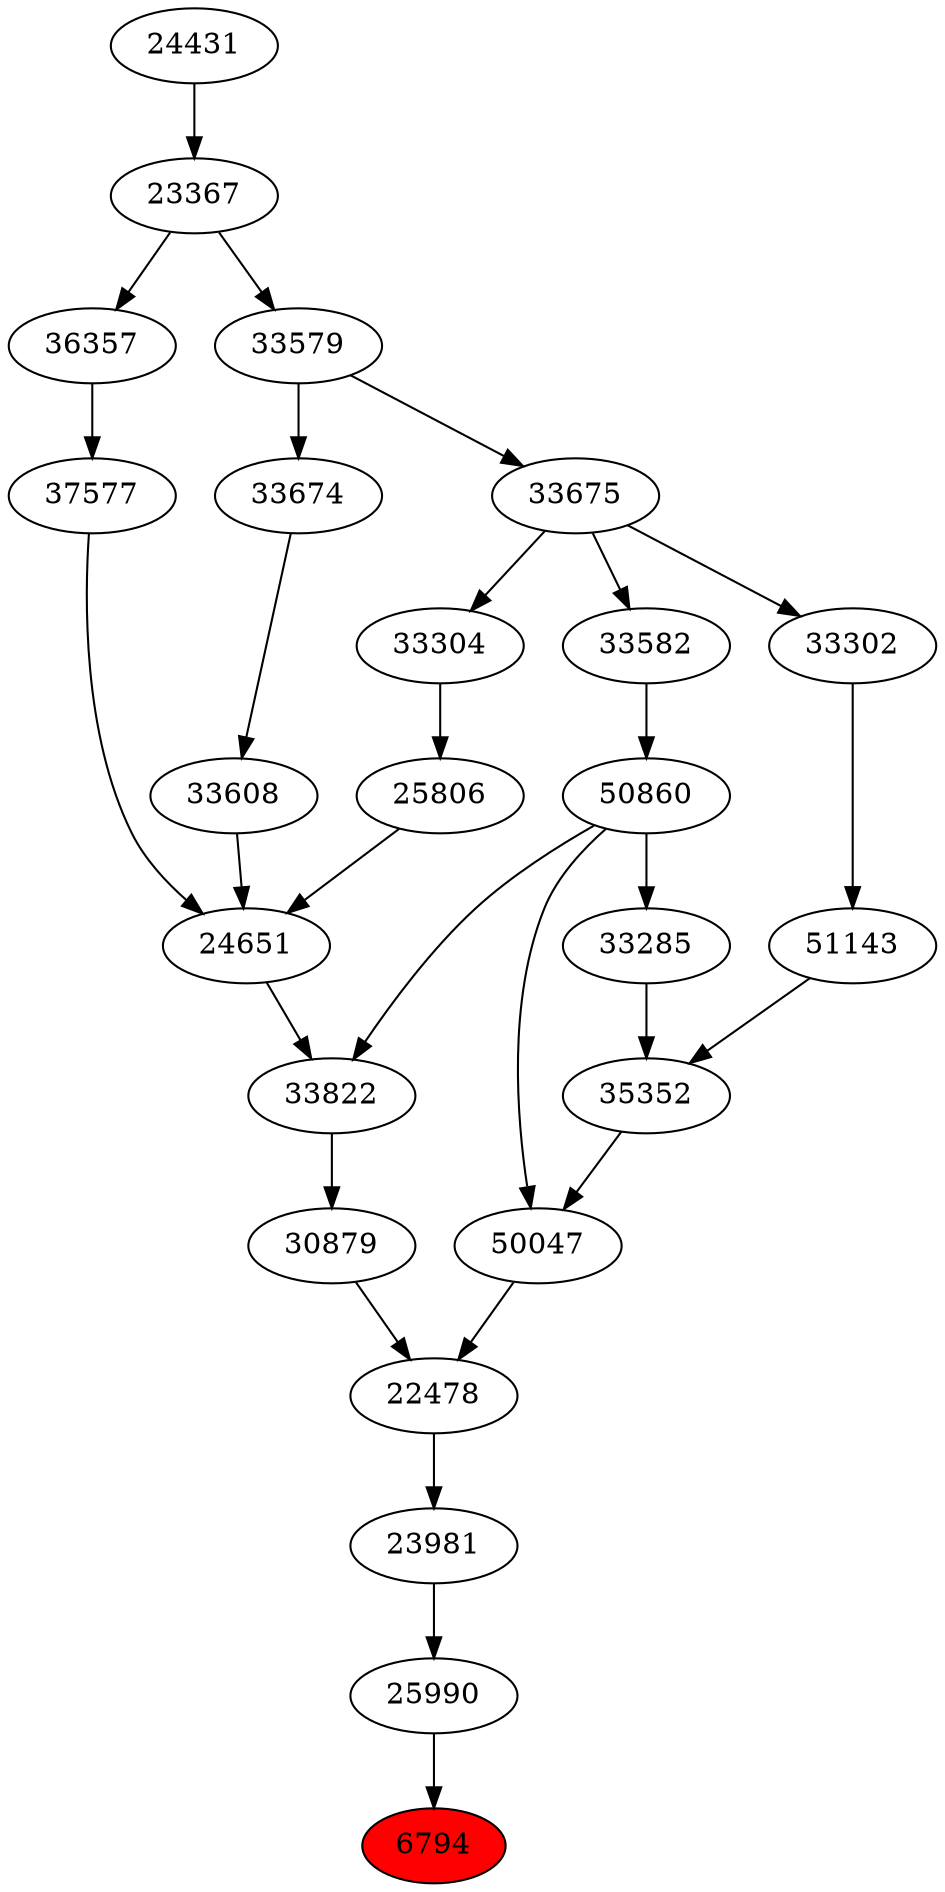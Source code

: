 strict digraph{ 
6794 [label="6794" fillcolor=red style=filled]
25990 -> 6794
25990 [label="25990"]
23981 -> 25990
23981 [label="23981"]
22478 -> 23981
22478 [label="22478"]
30879 -> 22478
50047 -> 22478
30879 [label="30879"]
33822 -> 30879
50047 [label="50047"]
35352 -> 50047
50860 -> 50047
33822 [label="33822"]
24651 -> 33822
50860 -> 33822
35352 [label="35352"]
33285 -> 35352
51143 -> 35352
50860 [label="50860"]
33582 -> 50860
24651 [label="24651"]
25806 -> 24651
33608 -> 24651
37577 -> 24651
33285 [label="33285"]
50860 -> 33285
51143 [label="51143"]
33302 -> 51143
33582 [label="33582"]
33675 -> 33582
25806 [label="25806"]
33304 -> 25806
33608 [label="33608"]
33674 -> 33608
37577 [label="37577"]
36357 -> 37577
33302 [label="33302"]
33675 -> 33302
33675 [label="33675"]
33579 -> 33675
33304 [label="33304"]
33675 -> 33304
33674 [label="33674"]
33579 -> 33674
36357 [label="36357"]
23367 -> 36357
33579 [label="33579"]
23367 -> 33579
23367 [label="23367"]
24431 -> 23367
24431 [label="24431"]
}